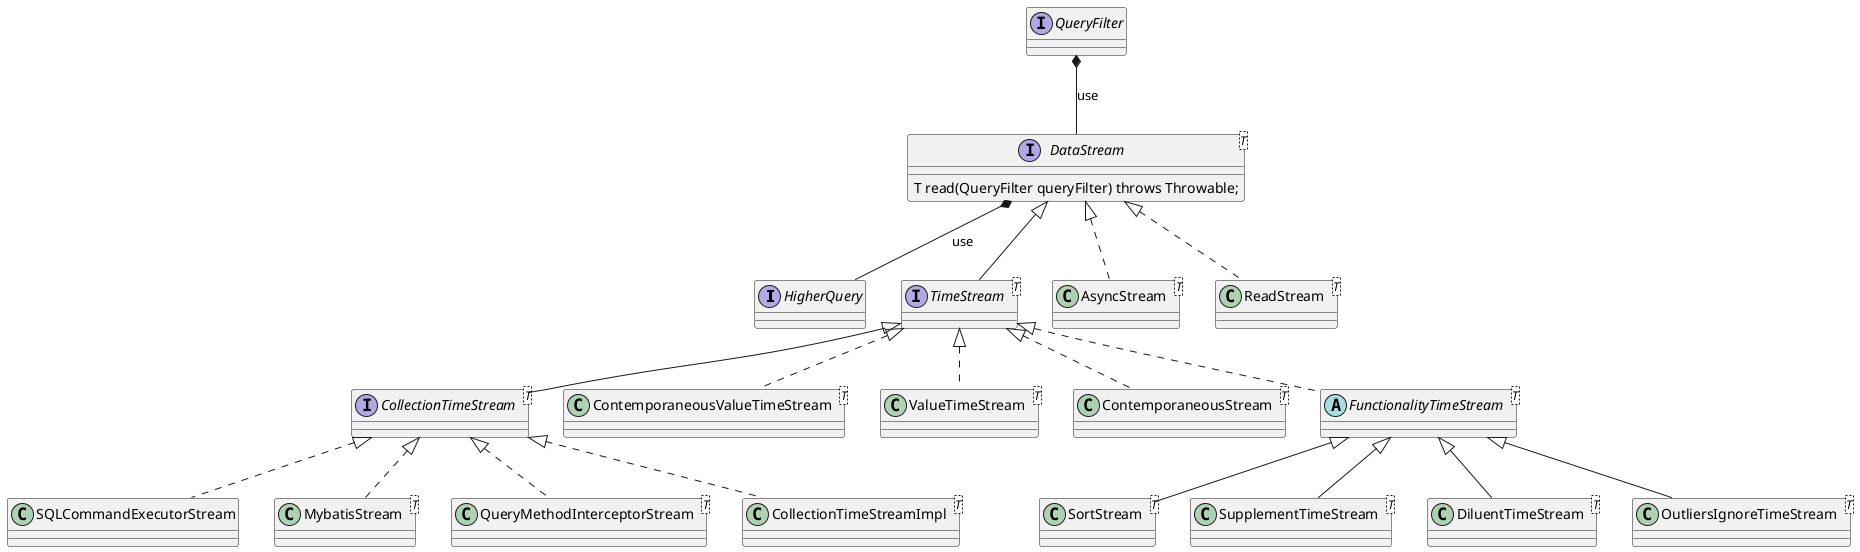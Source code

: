 @startuml

interface HigherQuery {}

interface QueryFilter {}

interface DataStream<T> {
    T read(QueryFilter queryFilter) throws Throwable;
}

interface TimeStream<T> extends DataStream {}

class AsyncStream<T> implements DataStream {}
class ReadStream<T> implements DataStream {}

interface CollectionTimeStream<T> extends TimeStream {}
class ContemporaneousValueTimeStream<T> implements TimeStream {}
class ValueTimeStream<T> implements TimeStream {}
class ContemporaneousStream<T> implements TimeStream {}

class SQLCommandExecutorStream implements CollectionTimeStream {}
class MybatisStream<T> implements CollectionTimeStream {}
class QueryMethodInterceptorStream<T> implements CollectionTimeStream {}
class CollectionTimeStreamImpl<T> implements CollectionTimeStream {}

abstract class FunctionalityTimeStream<T> implements TimeStream {}
class SortStream<T> extends FunctionalityTimeStream {}
class SupplementTimeStream<T> extends FunctionalityTimeStream {}
class DiluentTimeStream<T> extends FunctionalityTimeStream {}
class OutliersIgnoreTimeStream<T> extends FunctionalityTimeStream {}


QueryFilter *-- DataStream : use
DataStream *-- HigherQuery : use
@enduml